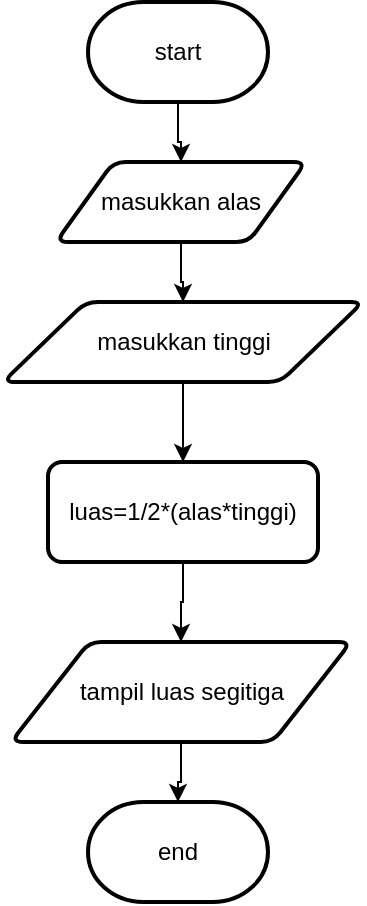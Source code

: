 <mxfile version="22.0.4" type="github">
  <diagram id="C5RBs43oDa-KdzZeNtuy" name="Page-1">
    <mxGraphModel dx="880" dy="425" grid="1" gridSize="10" guides="1" tooltips="1" connect="1" arrows="1" fold="1" page="1" pageScale="1" pageWidth="827" pageHeight="1169" math="0" shadow="0">
      <root>
        <mxCell id="WIyWlLk6GJQsqaUBKTNV-0" />
        <mxCell id="WIyWlLk6GJQsqaUBKTNV-1" parent="WIyWlLk6GJQsqaUBKTNV-0" />
        <mxCell id="i4pAUqFWEOI5QGJ4tQWY-7" style="edgeStyle=orthogonalEdgeStyle;rounded=0;orthogonalLoop=1;jettySize=auto;html=1;entryX=0.5;entryY=0;entryDx=0;entryDy=0;" edge="1" parent="WIyWlLk6GJQsqaUBKTNV-1" source="i4pAUqFWEOI5QGJ4tQWY-0" target="i4pAUqFWEOI5QGJ4tQWY-1">
          <mxGeometry relative="1" as="geometry" />
        </mxCell>
        <mxCell id="i4pAUqFWEOI5QGJ4tQWY-0" value="start" style="strokeWidth=2;html=1;shape=mxgraph.flowchart.terminator;whiteSpace=wrap;" vertex="1" parent="WIyWlLk6GJQsqaUBKTNV-1">
          <mxGeometry x="305" y="50" width="90" height="50" as="geometry" />
        </mxCell>
        <mxCell id="i4pAUqFWEOI5QGJ4tQWY-9" style="edgeStyle=orthogonalEdgeStyle;rounded=0;orthogonalLoop=1;jettySize=auto;html=1;entryX=0.5;entryY=0;entryDx=0;entryDy=0;" edge="1" parent="WIyWlLk6GJQsqaUBKTNV-1" source="i4pAUqFWEOI5QGJ4tQWY-1" target="i4pAUqFWEOI5QGJ4tQWY-2">
          <mxGeometry relative="1" as="geometry" />
        </mxCell>
        <mxCell id="i4pAUqFWEOI5QGJ4tQWY-1" value="masukkan alas" style="shape=parallelogram;html=1;strokeWidth=2;perimeter=parallelogramPerimeter;whiteSpace=wrap;rounded=1;arcSize=12;size=0.23;" vertex="1" parent="WIyWlLk6GJQsqaUBKTNV-1">
          <mxGeometry x="289" y="130" width="125" height="40" as="geometry" />
        </mxCell>
        <mxCell id="i4pAUqFWEOI5QGJ4tQWY-10" style="edgeStyle=orthogonalEdgeStyle;rounded=0;orthogonalLoop=1;jettySize=auto;html=1;entryX=0.5;entryY=0;entryDx=0;entryDy=0;" edge="1" parent="WIyWlLk6GJQsqaUBKTNV-1" source="i4pAUqFWEOI5QGJ4tQWY-2" target="i4pAUqFWEOI5QGJ4tQWY-3">
          <mxGeometry relative="1" as="geometry" />
        </mxCell>
        <mxCell id="i4pAUqFWEOI5QGJ4tQWY-2" value="masukkan tinggi" style="shape=parallelogram;html=1;strokeWidth=2;perimeter=parallelogramPerimeter;whiteSpace=wrap;rounded=1;arcSize=12;size=0.23;" vertex="1" parent="WIyWlLk6GJQsqaUBKTNV-1">
          <mxGeometry x="262.5" y="200" width="180" height="40" as="geometry" />
        </mxCell>
        <mxCell id="i4pAUqFWEOI5QGJ4tQWY-11" style="edgeStyle=orthogonalEdgeStyle;rounded=0;orthogonalLoop=1;jettySize=auto;html=1;entryX=0.5;entryY=0;entryDx=0;entryDy=0;" edge="1" parent="WIyWlLk6GJQsqaUBKTNV-1" source="i4pAUqFWEOI5QGJ4tQWY-3" target="i4pAUqFWEOI5QGJ4tQWY-4">
          <mxGeometry relative="1" as="geometry" />
        </mxCell>
        <mxCell id="i4pAUqFWEOI5QGJ4tQWY-3" value="luas=1/2*(alas*tinggi)" style="rounded=1;whiteSpace=wrap;html=1;absoluteArcSize=1;arcSize=14;strokeWidth=2;" vertex="1" parent="WIyWlLk6GJQsqaUBKTNV-1">
          <mxGeometry x="285" y="280" width="135" height="50" as="geometry" />
        </mxCell>
        <mxCell id="i4pAUqFWEOI5QGJ4tQWY-4" value="tampil luas segitiga" style="shape=parallelogram;html=1;strokeWidth=2;perimeter=parallelogramPerimeter;whiteSpace=wrap;rounded=1;arcSize=12;size=0.23;" vertex="1" parent="WIyWlLk6GJQsqaUBKTNV-1">
          <mxGeometry x="266.5" y="370" width="170" height="50" as="geometry" />
        </mxCell>
        <mxCell id="i4pAUqFWEOI5QGJ4tQWY-5" value="end" style="strokeWidth=2;html=1;shape=mxgraph.flowchart.terminator;whiteSpace=wrap;" vertex="1" parent="WIyWlLk6GJQsqaUBKTNV-1">
          <mxGeometry x="305" y="450" width="90" height="50" as="geometry" />
        </mxCell>
        <mxCell id="i4pAUqFWEOI5QGJ4tQWY-12" style="edgeStyle=orthogonalEdgeStyle;rounded=0;orthogonalLoop=1;jettySize=auto;html=1;entryX=0.5;entryY=0;entryDx=0;entryDy=0;entryPerimeter=0;" edge="1" parent="WIyWlLk6GJQsqaUBKTNV-1" source="i4pAUqFWEOI5QGJ4tQWY-4" target="i4pAUqFWEOI5QGJ4tQWY-5">
          <mxGeometry relative="1" as="geometry" />
        </mxCell>
      </root>
    </mxGraphModel>
  </diagram>
</mxfile>
